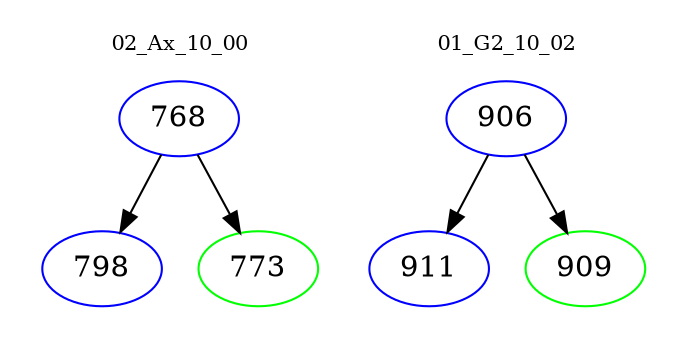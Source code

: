 digraph{
subgraph cluster_0 {
color = white
label = "02_Ax_10_00";
fontsize=10;
T0_768 [label="768", color="blue"]
T0_768 -> T0_798 [color="black"]
T0_798 [label="798", color="blue"]
T0_768 -> T0_773 [color="black"]
T0_773 [label="773", color="green"]
}
subgraph cluster_1 {
color = white
label = "01_G2_10_02";
fontsize=10;
T1_906 [label="906", color="blue"]
T1_906 -> T1_911 [color="black"]
T1_911 [label="911", color="blue"]
T1_906 -> T1_909 [color="black"]
T1_909 [label="909", color="green"]
}
}
